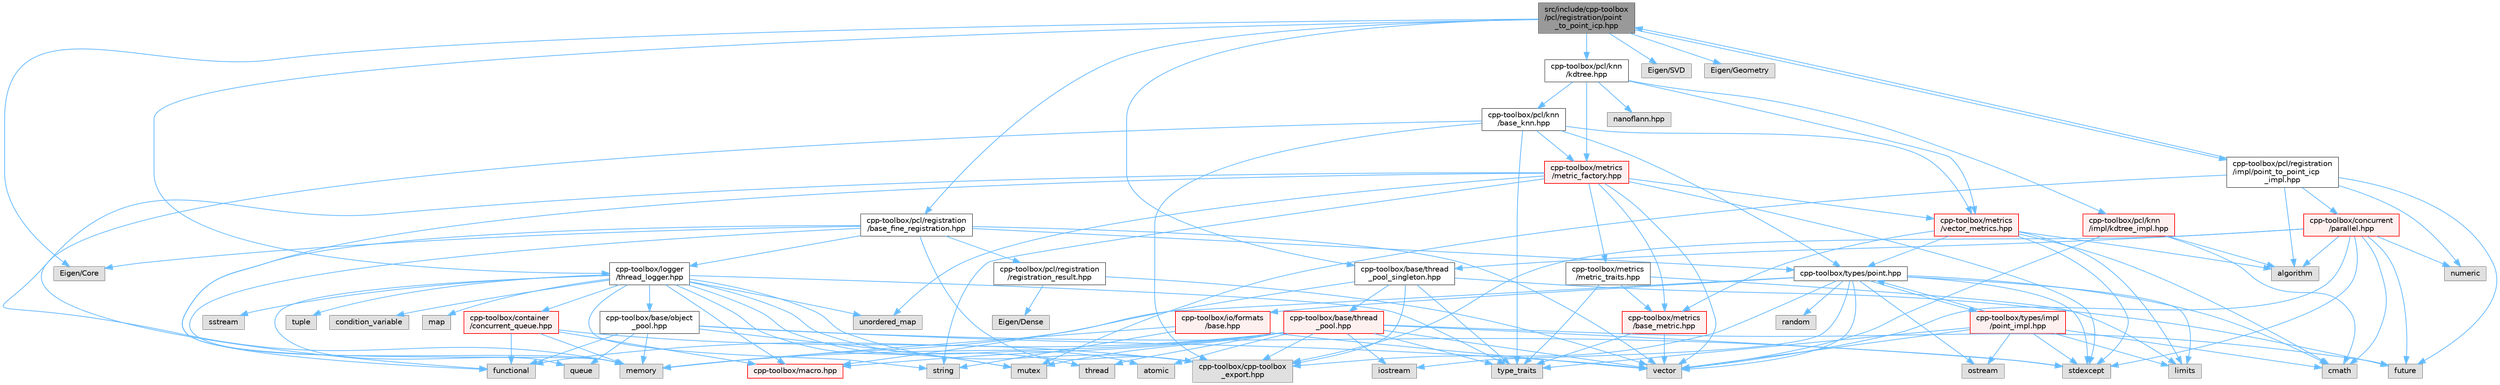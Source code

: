 digraph "src/include/cpp-toolbox/pcl/registration/point_to_point_icp.hpp"
{
 // LATEX_PDF_SIZE
  bgcolor="transparent";
  edge [fontname=Helvetica,fontsize=10,labelfontname=Helvetica,labelfontsize=10];
  node [fontname=Helvetica,fontsize=10,shape=box,height=0.2,width=0.4];
  Node1 [id="Node000001",label="src/include/cpp-toolbox\l/pcl/registration/point\l_to_point_icp.hpp",height=0.2,width=0.4,color="gray40", fillcolor="grey60", style="filled", fontcolor="black",tooltip=" "];
  Node1 -> Node2 [id="edge1_Node000001_Node000002",color="steelblue1",style="solid",tooltip=" "];
  Node2 [id="Node000002",label="cpp-toolbox/pcl/registration\l/base_fine_registration.hpp",height=0.2,width=0.4,color="grey40", fillcolor="white", style="filled",URL="$base__fine__registration_8hpp.html",tooltip=" "];
  Node2 -> Node3 [id="edge2_Node000002_Node000003",color="steelblue1",style="solid",tooltip=" "];
  Node3 [id="Node000003",label="functional",height=0.2,width=0.4,color="grey60", fillcolor="#E0E0E0", style="filled",tooltip=" "];
  Node2 -> Node4 [id="edge3_Node000002_Node000004",color="steelblue1",style="solid",tooltip=" "];
  Node4 [id="Node000004",label="memory",height=0.2,width=0.4,color="grey60", fillcolor="#E0E0E0", style="filled",tooltip=" "];
  Node2 -> Node5 [id="edge4_Node000002_Node000005",color="steelblue1",style="solid",tooltip=" "];
  Node5 [id="Node000005",label="vector",height=0.2,width=0.4,color="grey60", fillcolor="#E0E0E0", style="filled",tooltip=" "];
  Node2 -> Node6 [id="edge5_Node000002_Node000006",color="steelblue1",style="solid",tooltip=" "];
  Node6 [id="Node000006",label="cpp-toolbox/cpp-toolbox\l_export.hpp",height=0.2,width=0.4,color="grey60", fillcolor="#E0E0E0", style="filled",tooltip=" "];
  Node2 -> Node7 [id="edge6_Node000002_Node000007",color="steelblue1",style="solid",tooltip=" "];
  Node7 [id="Node000007",label="cpp-toolbox/logger\l/thread_logger.hpp",height=0.2,width=0.4,color="grey40", fillcolor="white", style="filled",URL="$thread__logger_8hpp.html",tooltip=" "];
  Node7 -> Node8 [id="edge7_Node000007_Node000008",color="steelblue1",style="solid",tooltip=" "];
  Node8 [id="Node000008",label="atomic",height=0.2,width=0.4,color="grey60", fillcolor="#E0E0E0", style="filled",tooltip=" "];
  Node7 -> Node9 [id="edge8_Node000007_Node000009",color="steelblue1",style="solid",tooltip=" "];
  Node9 [id="Node000009",label="condition_variable",height=0.2,width=0.4,color="grey60", fillcolor="#E0E0E0", style="filled",tooltip=" "];
  Node7 -> Node10 [id="edge9_Node000007_Node000010",color="steelblue1",style="solid",tooltip=" "];
  Node10 [id="Node000010",label="map",height=0.2,width=0.4,color="grey60", fillcolor="#E0E0E0", style="filled",tooltip=" "];
  Node7 -> Node11 [id="edge10_Node000007_Node000011",color="steelblue1",style="solid",tooltip=" "];
  Node11 [id="Node000011",label="mutex",height=0.2,width=0.4,color="grey60", fillcolor="#E0E0E0", style="filled",tooltip=" "];
  Node7 -> Node12 [id="edge11_Node000007_Node000012",color="steelblue1",style="solid",tooltip=" "];
  Node12 [id="Node000012",label="queue",height=0.2,width=0.4,color="grey60", fillcolor="#E0E0E0", style="filled",tooltip=" "];
  Node7 -> Node13 [id="edge12_Node000007_Node000013",color="steelblue1",style="solid",tooltip=" "];
  Node13 [id="Node000013",label="sstream",height=0.2,width=0.4,color="grey60", fillcolor="#E0E0E0", style="filled",tooltip=" "];
  Node7 -> Node14 [id="edge13_Node000007_Node000014",color="steelblue1",style="solid",tooltip=" "];
  Node14 [id="Node000014",label="string",height=0.2,width=0.4,color="grey60", fillcolor="#E0E0E0", style="filled",tooltip=" "];
  Node7 -> Node15 [id="edge14_Node000007_Node000015",color="steelblue1",style="solid",tooltip=" "];
  Node15 [id="Node000015",label="thread",height=0.2,width=0.4,color="grey60", fillcolor="#E0E0E0", style="filled",tooltip=" "];
  Node7 -> Node16 [id="edge15_Node000007_Node000016",color="steelblue1",style="solid",tooltip=" "];
  Node16 [id="Node000016",label="tuple",height=0.2,width=0.4,color="grey60", fillcolor="#E0E0E0", style="filled",tooltip=" "];
  Node7 -> Node17 [id="edge16_Node000007_Node000017",color="steelblue1",style="solid",tooltip=" "];
  Node17 [id="Node000017",label="type_traits",height=0.2,width=0.4,color="grey60", fillcolor="#E0E0E0", style="filled",tooltip=" "];
  Node7 -> Node18 [id="edge17_Node000007_Node000018",color="steelblue1",style="solid",tooltip=" "];
  Node18 [id="Node000018",label="unordered_map",height=0.2,width=0.4,color="grey60", fillcolor="#E0E0E0", style="filled",tooltip=" "];
  Node7 -> Node6 [id="edge18_Node000007_Node000006",color="steelblue1",style="solid",tooltip=" "];
  Node7 -> Node19 [id="edge19_Node000007_Node000019",color="steelblue1",style="solid",tooltip=" "];
  Node19 [id="Node000019",label="cpp-toolbox/macro.hpp",height=0.2,width=0.4,color="red", fillcolor="#FFF0F0", style="filled",URL="$macro_8hpp.html",tooltip="通用的编译器、平台、架构检测和实用宏定义 / Common macros for compiler, platform, architecture detection and utility macro..."];
  Node7 -> Node24 [id="edge20_Node000007_Node000024",color="steelblue1",style="solid",tooltip=" "];
  Node24 [id="Node000024",label="cpp-toolbox/container\l/concurrent_queue.hpp",height=0.2,width=0.4,color="red", fillcolor="#FFF0F0", style="filled",URL="$concurrent__queue_8hpp.html",tooltip=" "];
  Node24 -> Node3 [id="edge21_Node000024_Node000003",color="steelblue1",style="solid",tooltip=" "];
  Node24 -> Node4 [id="edge22_Node000024_Node000004",color="steelblue1",style="solid",tooltip=" "];
  Node24 -> Node6 [id="edge23_Node000024_Node000006",color="steelblue1",style="solid",tooltip=" "];
  Node24 -> Node19 [id="edge24_Node000024_Node000019",color="steelblue1",style="solid",tooltip=" "];
  Node7 -> Node29 [id="edge25_Node000007_Node000029",color="steelblue1",style="solid",tooltip=" "];
  Node29 [id="Node000029",label="cpp-toolbox/base/object\l_pool.hpp",height=0.2,width=0.4,color="grey40", fillcolor="white", style="filled",URL="$object__pool_8hpp.html",tooltip=" "];
  Node29 -> Node3 [id="edge26_Node000029_Node000003",color="steelblue1",style="solid",tooltip=" "];
  Node29 -> Node4 [id="edge27_Node000029_Node000004",color="steelblue1",style="solid",tooltip=" "];
  Node29 -> Node11 [id="edge28_Node000029_Node000011",color="steelblue1",style="solid",tooltip=" "];
  Node29 -> Node12 [id="edge29_Node000029_Node000012",color="steelblue1",style="solid",tooltip=" "];
  Node29 -> Node30 [id="edge30_Node000029_Node000030",color="steelblue1",style="solid",tooltip=" "];
  Node30 [id="Node000030",label="stdexcept",height=0.2,width=0.4,color="grey60", fillcolor="#E0E0E0", style="filled",tooltip=" "];
  Node29 -> Node5 [id="edge31_Node000029_Node000005",color="steelblue1",style="solid",tooltip=" "];
  Node2 -> Node31 [id="edge32_Node000002_Node000031",color="steelblue1",style="solid",tooltip=" "];
  Node31 [id="Node000031",label="cpp-toolbox/pcl/registration\l/registration_result.hpp",height=0.2,width=0.4,color="grey40", fillcolor="white", style="filled",URL="$registration__result_8hpp.html",tooltip=" "];
  Node31 -> Node5 [id="edge33_Node000031_Node000005",color="steelblue1",style="solid",tooltip=" "];
  Node31 -> Node32 [id="edge34_Node000031_Node000032",color="steelblue1",style="solid",tooltip=" "];
  Node32 [id="Node000032",label="Eigen/Dense",height=0.2,width=0.4,color="grey60", fillcolor="#E0E0E0", style="filled",tooltip=" "];
  Node2 -> Node33 [id="edge35_Node000002_Node000033",color="steelblue1",style="solid",tooltip=" "];
  Node33 [id="Node000033",label="cpp-toolbox/types/point.hpp",height=0.2,width=0.4,color="grey40", fillcolor="white", style="filled",URL="$point_8hpp.html",tooltip=" "];
  Node33 -> Node34 [id="edge36_Node000033_Node000034",color="steelblue1",style="solid",tooltip=" "];
  Node34 [id="Node000034",label="cmath",height=0.2,width=0.4,color="grey60", fillcolor="#E0E0E0", style="filled",tooltip=" "];
  Node33 -> Node35 [id="edge37_Node000033_Node000035",color="steelblue1",style="solid",tooltip=" "];
  Node35 [id="Node000035",label="iostream",height=0.2,width=0.4,color="grey60", fillcolor="#E0E0E0", style="filled",tooltip=" "];
  Node33 -> Node36 [id="edge38_Node000033_Node000036",color="steelblue1",style="solid",tooltip=" "];
  Node36 [id="Node000036",label="limits",height=0.2,width=0.4,color="grey60", fillcolor="#E0E0E0", style="filled",tooltip=" "];
  Node33 -> Node4 [id="edge39_Node000033_Node000004",color="steelblue1",style="solid",tooltip=" "];
  Node33 -> Node37 [id="edge40_Node000033_Node000037",color="steelblue1",style="solid",tooltip=" "];
  Node37 [id="Node000037",label="ostream",height=0.2,width=0.4,color="grey60", fillcolor="#E0E0E0", style="filled",tooltip=" "];
  Node33 -> Node38 [id="edge41_Node000033_Node000038",color="steelblue1",style="solid",tooltip=" "];
  Node38 [id="Node000038",label="random",height=0.2,width=0.4,color="grey60", fillcolor="#E0E0E0", style="filled",tooltip=" "];
  Node33 -> Node30 [id="edge42_Node000033_Node000030",color="steelblue1",style="solid",tooltip=" "];
  Node33 -> Node5 [id="edge43_Node000033_Node000005",color="steelblue1",style="solid",tooltip=" "];
  Node33 -> Node6 [id="edge44_Node000033_Node000006",color="steelblue1",style="solid",tooltip=" "];
  Node33 -> Node39 [id="edge45_Node000033_Node000039",color="steelblue1",style="solid",tooltip=" "];
  Node39 [id="Node000039",label="cpp-toolbox/io/formats\l/base.hpp",height=0.2,width=0.4,color="red", fillcolor="#FFF0F0", style="filled",URL="$io_2formats_2base_8hpp.html",tooltip=" "];
  Node39 -> Node4 [id="edge46_Node000039_Node000004",color="steelblue1",style="solid",tooltip=" "];
  Node39 -> Node14 [id="edge47_Node000039_Node000014",color="steelblue1",style="solid",tooltip=" "];
  Node39 -> Node5 [id="edge48_Node000039_Node000005",color="steelblue1",style="solid",tooltip=" "];
  Node33 -> Node42 [id="edge49_Node000033_Node000042",color="steelblue1",style="solid",tooltip=" "];
  Node42 [id="Node000042",label="cpp-toolbox/types/impl\l/point_impl.hpp",height=0.2,width=0.4,color="red", fillcolor="#FFF0F0", style="filled",URL="$point__impl_8hpp.html",tooltip=" "];
  Node42 -> Node34 [id="edge50_Node000042_Node000034",color="steelblue1",style="solid",tooltip=" "];
  Node42 -> Node36 [id="edge51_Node000042_Node000036",color="steelblue1",style="solid",tooltip=" "];
  Node42 -> Node37 [id="edge52_Node000042_Node000037",color="steelblue1",style="solid",tooltip=" "];
  Node42 -> Node30 [id="edge53_Node000042_Node000030",color="steelblue1",style="solid",tooltip=" "];
  Node42 -> Node17 [id="edge54_Node000042_Node000017",color="steelblue1",style="solid",tooltip=" "];
  Node42 -> Node5 [id="edge55_Node000042_Node000005",color="steelblue1",style="solid",tooltip=" "];
  Node42 -> Node33 [id="edge56_Node000042_Node000033",color="steelblue1",style="solid",tooltip=" "];
  Node2 -> Node44 [id="edge57_Node000002_Node000044",color="steelblue1",style="solid",tooltip=" "];
  Node44 [id="Node000044",label="Eigen/Core",height=0.2,width=0.4,color="grey60", fillcolor="#E0E0E0", style="filled",tooltip=" "];
  Node1 -> Node45 [id="edge58_Node000001_Node000045",color="steelblue1",style="solid",tooltip=" "];
  Node45 [id="Node000045",label="cpp-toolbox/pcl/knn\l/kdtree.hpp",height=0.2,width=0.4,color="grey40", fillcolor="white", style="filled",URL="$kdtree_8hpp.html",tooltip=" "];
  Node45 -> Node46 [id="edge59_Node000045_Node000046",color="steelblue1",style="solid",tooltip=" "];
  Node46 [id="Node000046",label="cpp-toolbox/pcl/knn\l/base_knn.hpp",height=0.2,width=0.4,color="grey40", fillcolor="white", style="filled",URL="$base__knn_8hpp.html",tooltip=" "];
  Node46 -> Node4 [id="edge60_Node000046_Node000004",color="steelblue1",style="solid",tooltip=" "];
  Node46 -> Node17 [id="edge61_Node000046_Node000017",color="steelblue1",style="solid",tooltip=" "];
  Node46 -> Node6 [id="edge62_Node000046_Node000006",color="steelblue1",style="solid",tooltip=" "];
  Node46 -> Node33 [id="edge63_Node000046_Node000033",color="steelblue1",style="solid",tooltip=" "];
  Node46 -> Node47 [id="edge64_Node000046_Node000047",color="steelblue1",style="solid",tooltip=" "];
  Node47 [id="Node000047",label="cpp-toolbox/metrics\l/vector_metrics.hpp",height=0.2,width=0.4,color="red", fillcolor="#FFF0F0", style="filled",URL="$vector__metrics_8hpp.html",tooltip=" "];
  Node47 -> Node48 [id="edge65_Node000047_Node000048",color="steelblue1",style="solid",tooltip=" "];
  Node48 [id="Node000048",label="algorithm",height=0.2,width=0.4,color="grey60", fillcolor="#E0E0E0", style="filled",tooltip=" "];
  Node47 -> Node34 [id="edge66_Node000047_Node000034",color="steelblue1",style="solid",tooltip=" "];
  Node47 -> Node36 [id="edge67_Node000047_Node000036",color="steelblue1",style="solid",tooltip=" "];
  Node47 -> Node30 [id="edge68_Node000047_Node000030",color="steelblue1",style="solid",tooltip=" "];
  Node47 -> Node50 [id="edge69_Node000047_Node000050",color="steelblue1",style="solid",tooltip=" "];
  Node50 [id="Node000050",label="cpp-toolbox/metrics\l/base_metric.hpp",height=0.2,width=0.4,color="red", fillcolor="#FFF0F0", style="filled",URL="$base__metric_8hpp.html",tooltip=" "];
  Node50 -> Node5 [id="edge70_Node000050_Node000005",color="steelblue1",style="solid",tooltip=" "];
  Node50 -> Node17 [id="edge71_Node000050_Node000017",color="steelblue1",style="solid",tooltip=" "];
  Node47 -> Node33 [id="edge72_Node000047_Node000033",color="steelblue1",style="solid",tooltip=" "];
  Node46 -> Node52 [id="edge73_Node000046_Node000052",color="steelblue1",style="solid",tooltip=" "];
  Node52 [id="Node000052",label="cpp-toolbox/metrics\l/metric_factory.hpp",height=0.2,width=0.4,color="red", fillcolor="#FFF0F0", style="filled",URL="$metric__factory_8hpp.html",tooltip=" "];
  Node52 -> Node4 [id="edge74_Node000052_Node000004",color="steelblue1",style="solid",tooltip=" "];
  Node52 -> Node14 [id="edge75_Node000052_Node000014",color="steelblue1",style="solid",tooltip=" "];
  Node52 -> Node18 [id="edge76_Node000052_Node000018",color="steelblue1",style="solid",tooltip=" "];
  Node52 -> Node3 [id="edge77_Node000052_Node000003",color="steelblue1",style="solid",tooltip=" "];
  Node52 -> Node30 [id="edge78_Node000052_Node000030",color="steelblue1",style="solid",tooltip=" "];
  Node52 -> Node5 [id="edge79_Node000052_Node000005",color="steelblue1",style="solid",tooltip=" "];
  Node52 -> Node50 [id="edge80_Node000052_Node000050",color="steelblue1",style="solid",tooltip=" "];
  Node52 -> Node53 [id="edge81_Node000052_Node000053",color="steelblue1",style="solid",tooltip=" "];
  Node53 [id="Node000053",label="cpp-toolbox/metrics\l/metric_traits.hpp",height=0.2,width=0.4,color="grey40", fillcolor="white", style="filled",URL="$metric__traits_8hpp.html",tooltip=" "];
  Node53 -> Node17 [id="edge82_Node000053_Node000017",color="steelblue1",style="solid",tooltip=" "];
  Node53 -> Node36 [id="edge83_Node000053_Node000036",color="steelblue1",style="solid",tooltip=" "];
  Node53 -> Node50 [id="edge84_Node000053_Node000050",color="steelblue1",style="solid",tooltip=" "];
  Node52 -> Node47 [id="edge85_Node000052_Node000047",color="steelblue1",style="solid",tooltip=" "];
  Node45 -> Node52 [id="edge86_Node000045_Node000052",color="steelblue1",style="solid",tooltip=" "];
  Node45 -> Node47 [id="edge87_Node000045_Node000047",color="steelblue1",style="solid",tooltip=" "];
  Node45 -> Node58 [id="edge88_Node000045_Node000058",color="steelblue1",style="solid",tooltip=" "];
  Node58 [id="Node000058",label="nanoflann.hpp",height=0.2,width=0.4,color="grey60", fillcolor="#E0E0E0", style="filled",tooltip=" "];
  Node45 -> Node59 [id="edge89_Node000045_Node000059",color="steelblue1",style="solid",tooltip=" "];
  Node59 [id="Node000059",label="cpp-toolbox/pcl/knn\l/impl/kdtree_impl.hpp",height=0.2,width=0.4,color="red", fillcolor="#FFF0F0", style="filled",URL="$kdtree__impl_8hpp.html",tooltip=" "];
  Node59 -> Node48 [id="edge90_Node000059_Node000048",color="steelblue1",style="solid",tooltip=" "];
  Node59 -> Node34 [id="edge91_Node000059_Node000034",color="steelblue1",style="solid",tooltip=" "];
  Node59 -> Node5 [id="edge92_Node000059_Node000005",color="steelblue1",style="solid",tooltip=" "];
  Node1 -> Node63 [id="edge93_Node000001_Node000063",color="steelblue1",style="solid",tooltip=" "];
  Node63 [id="Node000063",label="cpp-toolbox/base/thread\l_pool_singleton.hpp",height=0.2,width=0.4,color="grey40", fillcolor="white", style="filled",URL="$thread__pool__singleton_8hpp.html",tooltip=" "];
  Node63 -> Node64 [id="edge94_Node000063_Node000064",color="steelblue1",style="solid",tooltip=" "];
  Node64 [id="Node000064",label="future",height=0.2,width=0.4,color="grey60", fillcolor="#E0E0E0", style="filled",tooltip=" "];
  Node63 -> Node17 [id="edge95_Node000063_Node000017",color="steelblue1",style="solid",tooltip=" "];
  Node63 -> Node6 [id="edge96_Node000063_Node000006",color="steelblue1",style="solid",tooltip=" "];
  Node63 -> Node19 [id="edge97_Node000063_Node000019",color="steelblue1",style="solid",tooltip=" "];
  Node63 -> Node65 [id="edge98_Node000063_Node000065",color="steelblue1",style="solid",tooltip=" "];
  Node65 [id="Node000065",label="cpp-toolbox/base/thread\l_pool.hpp",height=0.2,width=0.4,color="red", fillcolor="#FFF0F0", style="filled",URL="$thread__pool_8hpp.html",tooltip=" "];
  Node65 -> Node8 [id="edge99_Node000065_Node000008",color="steelblue1",style="solid",tooltip=" "];
  Node65 -> Node3 [id="edge100_Node000065_Node000003",color="steelblue1",style="solid",tooltip=" "];
  Node65 -> Node64 [id="edge101_Node000065_Node000064",color="steelblue1",style="solid",tooltip=" "];
  Node65 -> Node35 [id="edge102_Node000065_Node000035",color="steelblue1",style="solid",tooltip=" "];
  Node65 -> Node4 [id="edge103_Node000065_Node000004",color="steelblue1",style="solid",tooltip=" "];
  Node65 -> Node11 [id="edge104_Node000065_Node000011",color="steelblue1",style="solid",tooltip=" "];
  Node65 -> Node30 [id="edge105_Node000065_Node000030",color="steelblue1",style="solid",tooltip=" "];
  Node65 -> Node15 [id="edge106_Node000065_Node000015",color="steelblue1",style="solid",tooltip=" "];
  Node65 -> Node17 [id="edge107_Node000065_Node000017",color="steelblue1",style="solid",tooltip=" "];
  Node65 -> Node5 [id="edge108_Node000065_Node000005",color="steelblue1",style="solid",tooltip=" "];
  Node65 -> Node6 [id="edge109_Node000065_Node000006",color="steelblue1",style="solid",tooltip=" "];
  Node65 -> Node19 [id="edge110_Node000065_Node000019",color="steelblue1",style="solid",tooltip=" "];
  Node1 -> Node7 [id="edge111_Node000001_Node000007",color="steelblue1",style="solid",tooltip=" "];
  Node1 -> Node44 [id="edge112_Node000001_Node000044",color="steelblue1",style="solid",tooltip=" "];
  Node1 -> Node68 [id="edge113_Node000001_Node000068",color="steelblue1",style="solid",tooltip=" "];
  Node68 [id="Node000068",label="Eigen/SVD",height=0.2,width=0.4,color="grey60", fillcolor="#E0E0E0", style="filled",tooltip=" "];
  Node1 -> Node69 [id="edge114_Node000001_Node000069",color="steelblue1",style="solid",tooltip=" "];
  Node69 [id="Node000069",label="Eigen/Geometry",height=0.2,width=0.4,color="grey60", fillcolor="#E0E0E0", style="filled",tooltip=" "];
  Node1 -> Node70 [id="edge115_Node000001_Node000070",color="steelblue1",style="solid",tooltip=" "];
  Node70 [id="Node000070",label="cpp-toolbox/pcl/registration\l/impl/point_to_point_icp\l_impl.hpp",height=0.2,width=0.4,color="grey40", fillcolor="white", style="filled",URL="$point__to__point__icp__impl_8hpp.html",tooltip=" "];
  Node70 -> Node1 [id="edge116_Node000070_Node000001",color="steelblue1",style="solid",tooltip=" "];
  Node70 -> Node71 [id="edge117_Node000070_Node000071",color="steelblue1",style="solid",tooltip=" "];
  Node71 [id="Node000071",label="cpp-toolbox/concurrent\l/parallel.hpp",height=0.2,width=0.4,color="red", fillcolor="#FFF0F0", style="filled",URL="$parallel_8hpp.html",tooltip=" "];
  Node71 -> Node48 [id="edge118_Node000071_Node000048",color="steelblue1",style="solid",tooltip=" "];
  Node71 -> Node34 [id="edge119_Node000071_Node000034",color="steelblue1",style="solid",tooltip=" "];
  Node71 -> Node64 [id="edge120_Node000071_Node000064",color="steelblue1",style="solid",tooltip=" "];
  Node71 -> Node55 [id="edge121_Node000071_Node000055",color="steelblue1",style="solid",tooltip=" "];
  Node55 [id="Node000055",label="numeric",height=0.2,width=0.4,color="grey60", fillcolor="#E0E0E0", style="filled",tooltip=" "];
  Node71 -> Node30 [id="edge122_Node000071_Node000030",color="steelblue1",style="solid",tooltip=" "];
  Node71 -> Node5 [id="edge123_Node000071_Node000005",color="steelblue1",style="solid",tooltip=" "];
  Node71 -> Node6 [id="edge124_Node000071_Node000006",color="steelblue1",style="solid",tooltip=" "];
  Node71 -> Node63 [id="edge125_Node000071_Node000063",color="steelblue1",style="solid",tooltip=" "];
  Node70 -> Node48 [id="edge126_Node000070_Node000048",color="steelblue1",style="solid",tooltip=" "];
  Node70 -> Node55 [id="edge127_Node000070_Node000055",color="steelblue1",style="solid",tooltip=" "];
  Node70 -> Node64 [id="edge128_Node000070_Node000064",color="steelblue1",style="solid",tooltip=" "];
  Node70 -> Node11 [id="edge129_Node000070_Node000011",color="steelblue1",style="solid",tooltip=" "];
}
